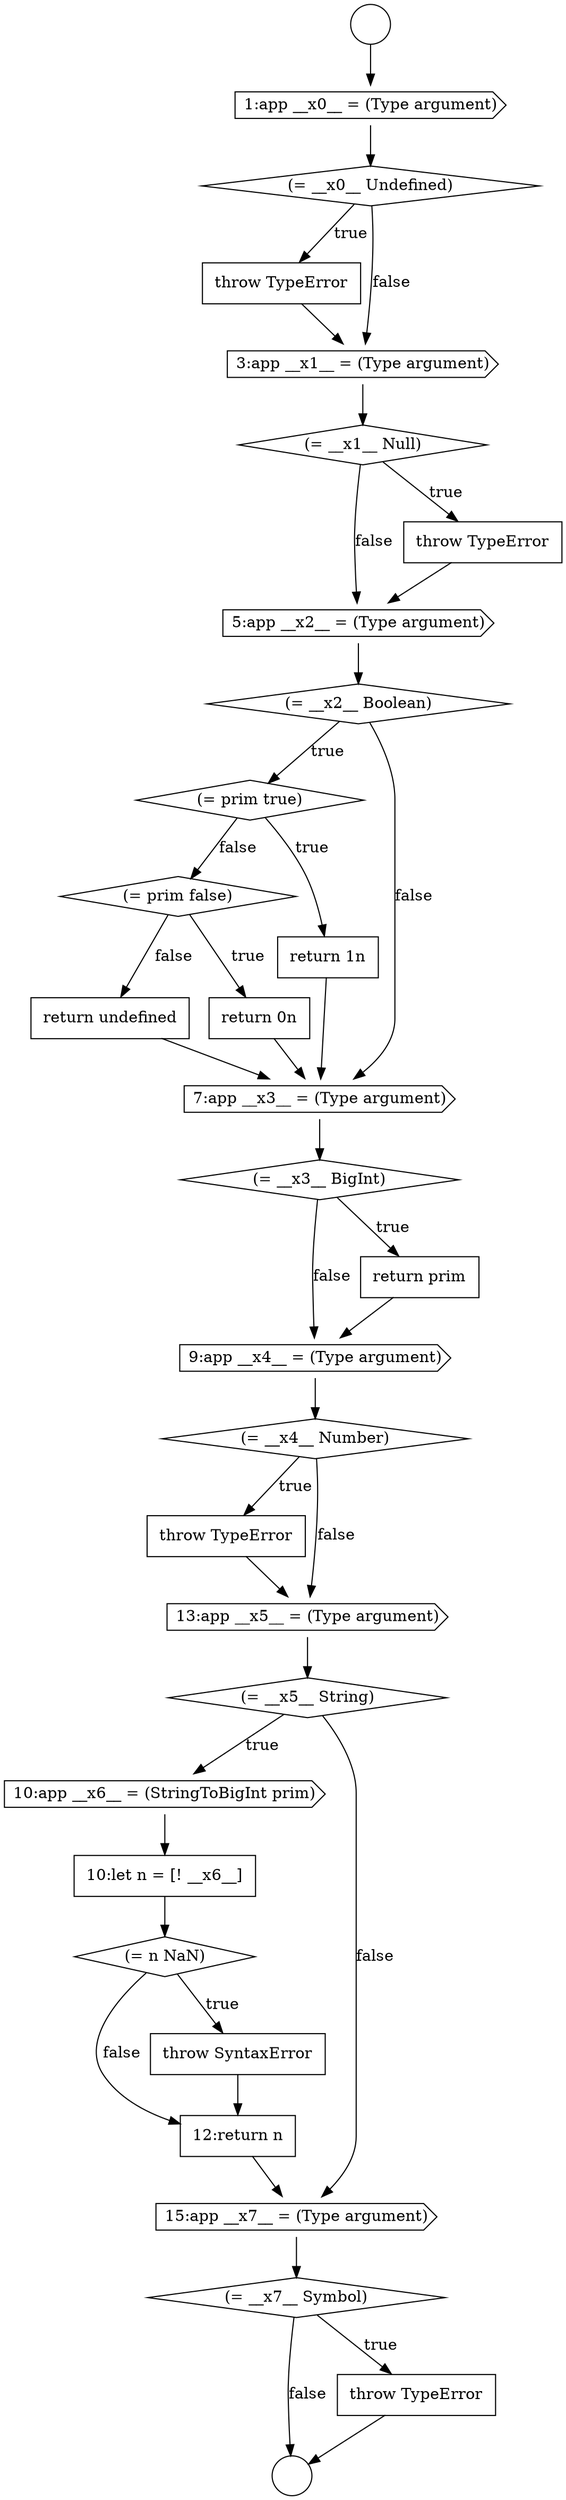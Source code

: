 digraph {
  node21787 [shape=diamond, label=<<font color="black">(= __x4__ Number)</font>> color="black" fillcolor="white" style=filled]
  node21791 [shape=cds, label=<<font color="black">10:app __x6__ = (StringToBigInt prim)</font>> color="black" fillcolor="white" style=filled]
  node21774 [shape=diamond, label=<<font color="black">(= __x1__ Null)</font>> color="black" fillcolor="white" style=filled]
  node21784 [shape=diamond, label=<<font color="black">(= __x3__ BigInt)</font>> color="black" fillcolor="white" style=filled]
  node21769 [shape=circle label=" " color="black" fillcolor="white" style=filled]
  node21788 [shape=none, margin=0, label=<<font color="black">
    <table border="0" cellborder="1" cellspacing="0" cellpadding="10">
      <tr><td align="left">throw TypeError</td></tr>
    </table>
  </font>> color="black" fillcolor="white" style=filled]
  node21792 [shape=none, margin=0, label=<<font color="black">
    <table border="0" cellborder="1" cellspacing="0" cellpadding="10">
      <tr><td align="left">10:let n = [! __x6__]</td></tr>
    </table>
  </font>> color="black" fillcolor="white" style=filled]
  node21780 [shape=diamond, label=<<font color="black">(= prim false)</font>> color="black" fillcolor="white" style=filled]
  node21772 [shape=none, margin=0, label=<<font color="black">
    <table border="0" cellborder="1" cellspacing="0" cellpadding="10">
      <tr><td align="left">throw TypeError</td></tr>
    </table>
  </font>> color="black" fillcolor="white" style=filled]
  node21776 [shape=cds, label=<<font color="black">5:app __x2__ = (Type argument)</font>> color="black" fillcolor="white" style=filled]
  node21796 [shape=cds, label=<<font color="black">15:app __x7__ = (Type argument)</font>> color="black" fillcolor="white" style=filled]
  node21789 [shape=cds, label=<<font color="black">13:app __x5__ = (Type argument)</font>> color="black" fillcolor="white" style=filled]
  node21779 [shape=none, margin=0, label=<<font color="black">
    <table border="0" cellborder="1" cellspacing="0" cellpadding="10">
      <tr><td align="left">return 1n</td></tr>
    </table>
  </font>> color="black" fillcolor="white" style=filled]
  node21786 [shape=cds, label=<<font color="black">9:app __x4__ = (Type argument)</font>> color="black" fillcolor="white" style=filled]
  node21782 [shape=none, margin=0, label=<<font color="black">
    <table border="0" cellborder="1" cellspacing="0" cellpadding="10">
      <tr><td align="left">return undefined</td></tr>
    </table>
  </font>> color="black" fillcolor="white" style=filled]
  node21795 [shape=none, margin=0, label=<<font color="black">
    <table border="0" cellborder="1" cellspacing="0" cellpadding="10">
      <tr><td align="left">12:return n</td></tr>
    </table>
  </font>> color="black" fillcolor="white" style=filled]
  node21778 [shape=diamond, label=<<font color="black">(= prim true)</font>> color="black" fillcolor="white" style=filled]
  node21773 [shape=cds, label=<<font color="black">3:app __x1__ = (Type argument)</font>> color="black" fillcolor="white" style=filled]
  node21790 [shape=diamond, label=<<font color="black">(= __x5__ String)</font>> color="black" fillcolor="white" style=filled]
  node21798 [shape=none, margin=0, label=<<font color="black">
    <table border="0" cellborder="1" cellspacing="0" cellpadding="10">
      <tr><td align="left">throw TypeError</td></tr>
    </table>
  </font>> color="black" fillcolor="white" style=filled]
  node21781 [shape=none, margin=0, label=<<font color="black">
    <table border="0" cellborder="1" cellspacing="0" cellpadding="10">
      <tr><td align="left">return 0n</td></tr>
    </table>
  </font>> color="black" fillcolor="white" style=filled]
  node21794 [shape=none, margin=0, label=<<font color="black">
    <table border="0" cellborder="1" cellspacing="0" cellpadding="10">
      <tr><td align="left">throw SyntaxError</td></tr>
    </table>
  </font>> color="black" fillcolor="white" style=filled]
  node21777 [shape=diamond, label=<<font color="black">(= __x2__ Boolean)</font>> color="black" fillcolor="white" style=filled]
  node21771 [shape=diamond, label=<<font color="black">(= __x0__ Undefined)</font>> color="black" fillcolor="white" style=filled]
  node21797 [shape=diamond, label=<<font color="black">(= __x7__ Symbol)</font>> color="black" fillcolor="white" style=filled]
  node21793 [shape=diamond, label=<<font color="black">(= n NaN)</font>> color="black" fillcolor="white" style=filled]
  node21775 [shape=none, margin=0, label=<<font color="black">
    <table border="0" cellborder="1" cellspacing="0" cellpadding="10">
      <tr><td align="left">throw TypeError</td></tr>
    </table>
  </font>> color="black" fillcolor="white" style=filled]
  node21770 [shape=cds, label=<<font color="black">1:app __x0__ = (Type argument)</font>> color="black" fillcolor="white" style=filled]
  node21785 [shape=none, margin=0, label=<<font color="black">
    <table border="0" cellborder="1" cellspacing="0" cellpadding="10">
      <tr><td align="left">return prim</td></tr>
    </table>
  </font>> color="black" fillcolor="white" style=filled]
  node21768 [shape=circle label=" " color="black" fillcolor="white" style=filled]
  node21783 [shape=cds, label=<<font color="black">7:app __x3__ = (Type argument)</font>> color="black" fillcolor="white" style=filled]
  node21788 -> node21789 [ color="black"]
  node21780 -> node21781 [label=<<font color="black">true</font>> color="black"]
  node21780 -> node21782 [label=<<font color="black">false</font>> color="black"]
  node21796 -> node21797 [ color="black"]
  node21782 -> node21783 [ color="black"]
  node21798 -> node21769 [ color="black"]
  node21794 -> node21795 [ color="black"]
  node21786 -> node21787 [ color="black"]
  node21785 -> node21786 [ color="black"]
  node21787 -> node21788 [label=<<font color="black">true</font>> color="black"]
  node21787 -> node21789 [label=<<font color="black">false</font>> color="black"]
  node21770 -> node21771 [ color="black"]
  node21784 -> node21785 [label=<<font color="black">true</font>> color="black"]
  node21784 -> node21786 [label=<<font color="black">false</font>> color="black"]
  node21783 -> node21784 [ color="black"]
  node21781 -> node21783 [ color="black"]
  node21776 -> node21777 [ color="black"]
  node21797 -> node21798 [label=<<font color="black">true</font>> color="black"]
  node21797 -> node21769 [label=<<font color="black">false</font>> color="black"]
  node21778 -> node21779 [label=<<font color="black">true</font>> color="black"]
  node21778 -> node21780 [label=<<font color="black">false</font>> color="black"]
  node21790 -> node21791 [label=<<font color="black">true</font>> color="black"]
  node21790 -> node21796 [label=<<font color="black">false</font>> color="black"]
  node21772 -> node21773 [ color="black"]
  node21793 -> node21794 [label=<<font color="black">true</font>> color="black"]
  node21793 -> node21795 [label=<<font color="black">false</font>> color="black"]
  node21773 -> node21774 [ color="black"]
  node21795 -> node21796 [ color="black"]
  node21777 -> node21778 [label=<<font color="black">true</font>> color="black"]
  node21777 -> node21783 [label=<<font color="black">false</font>> color="black"]
  node21791 -> node21792 [ color="black"]
  node21789 -> node21790 [ color="black"]
  node21768 -> node21770 [ color="black"]
  node21774 -> node21775 [label=<<font color="black">true</font>> color="black"]
  node21774 -> node21776 [label=<<font color="black">false</font>> color="black"]
  node21792 -> node21793 [ color="black"]
  node21775 -> node21776 [ color="black"]
  node21771 -> node21772 [label=<<font color="black">true</font>> color="black"]
  node21771 -> node21773 [label=<<font color="black">false</font>> color="black"]
  node21779 -> node21783 [ color="black"]
}
